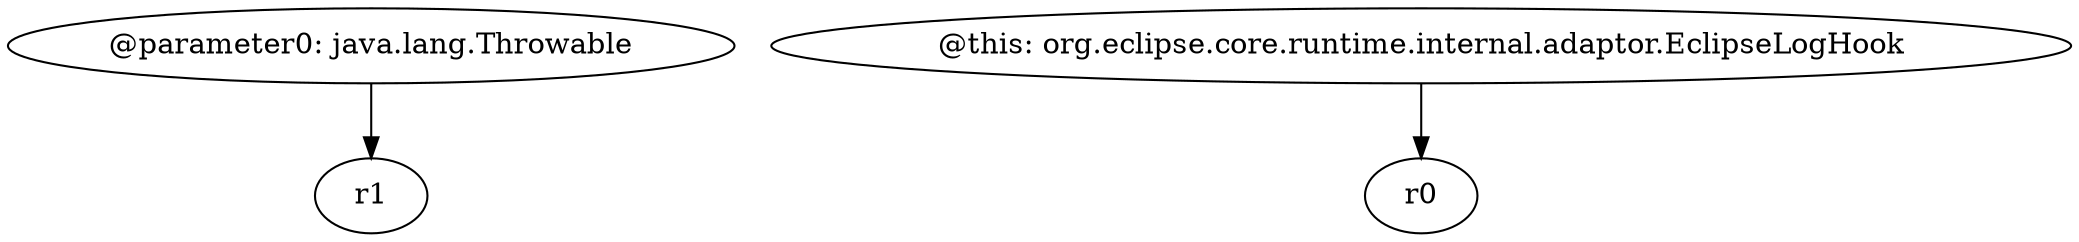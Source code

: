 digraph g {
0[label="@parameter0: java.lang.Throwable"]
1[label="r1"]
0->1[label=""]
2[label="@this: org.eclipse.core.runtime.internal.adaptor.EclipseLogHook"]
3[label="r0"]
2->3[label=""]
}